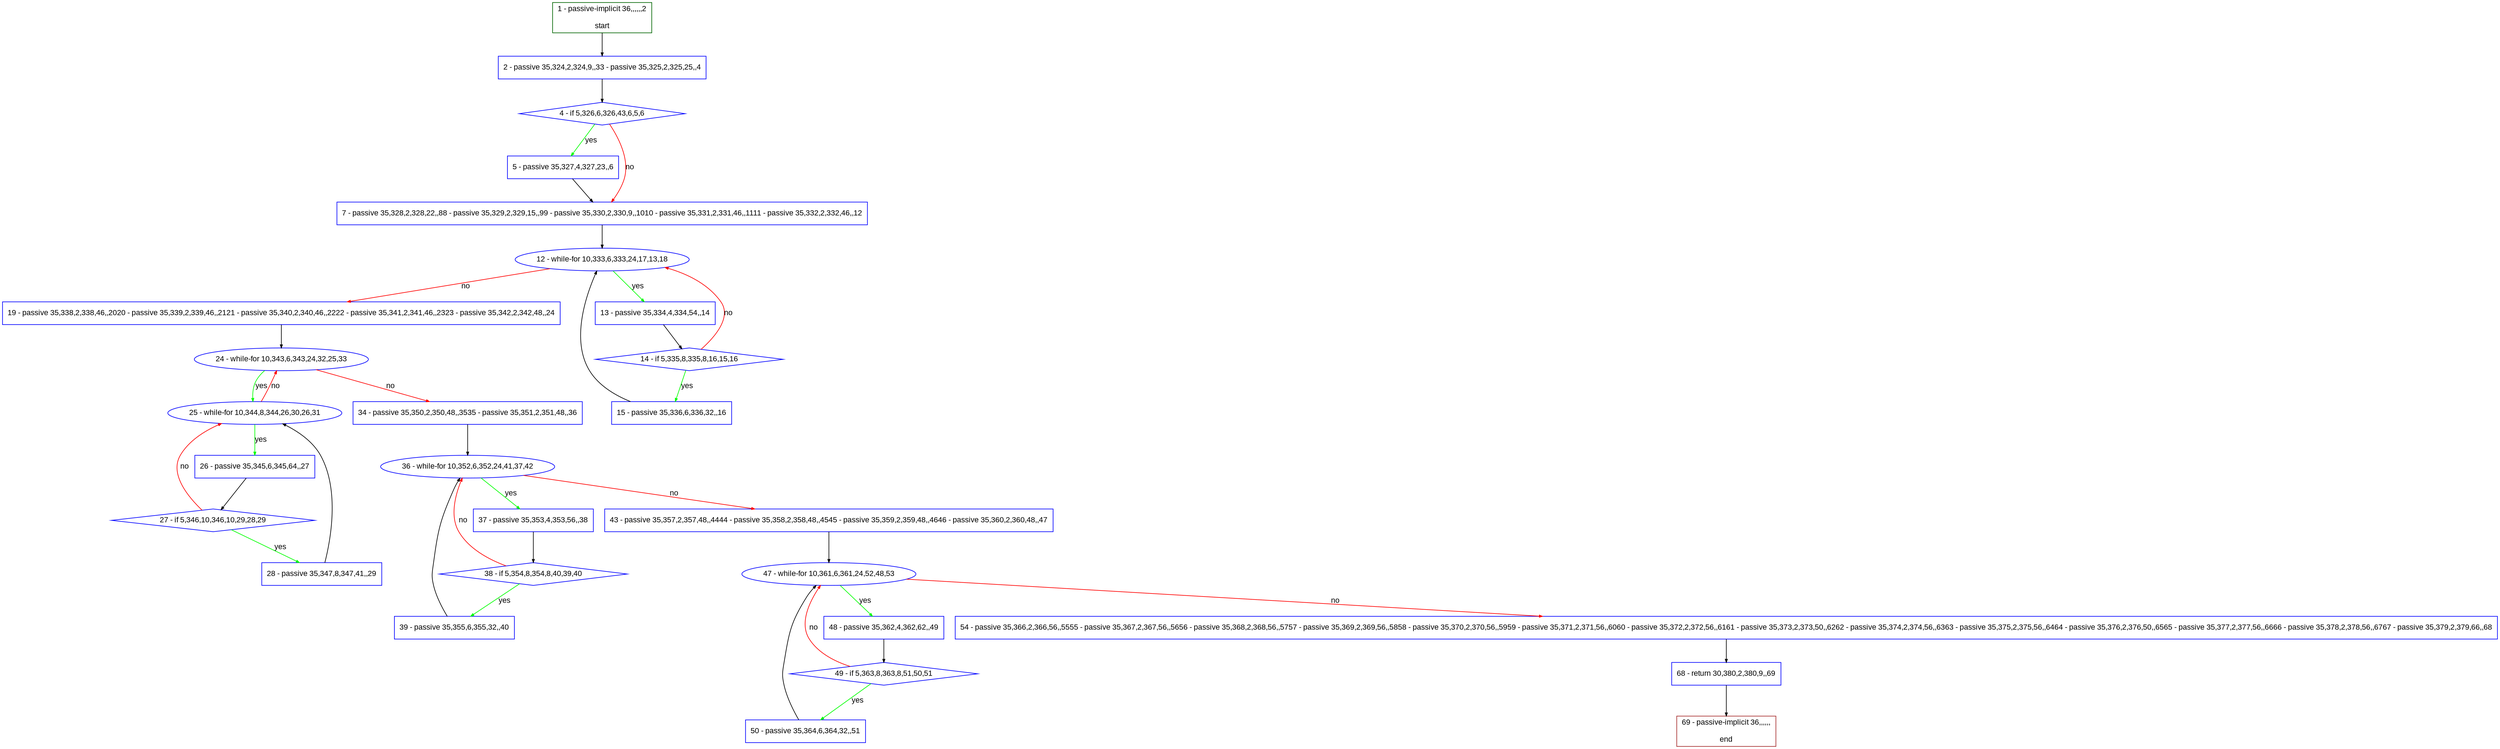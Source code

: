 digraph "" {
  graph [pack="true", label="", fontsize="12", packmode="clust", fontname="Arial", fillcolor="#FFFFCC", bgcolor="white", style="rounded,filled", compound="true"];
  node [node_initialized="no", label="", color="grey", fontsize="12", fillcolor="white", fontname="Arial", style="filled", shape="rectangle", compound="true", fixedsize="false"];
  edge [fontcolor="black", arrowhead="normal", arrowtail="none", arrowsize="0.5", ltail="", label="", color="black", fontsize="12", lhead="", fontname="Arial", dir="forward", compound="true"];
  __N1 [label="2 - passive 35,324,2,324,9,,33 - passive 35,325,2,325,25,,4", color="#0000ff", fillcolor="#ffffff", style="filled", shape="box"];
  __N2 [label="1 - passive-implicit 36,,,,,,2\n\nstart", color="#006400", fillcolor="#ffffff", style="filled", shape="box"];
  __N3 [label="4 - if 5,326,6,326,43,6,5,6", color="#0000ff", fillcolor="#ffffff", style="filled", shape="diamond"];
  __N4 [label="5 - passive 35,327,4,327,23,,6", color="#0000ff", fillcolor="#ffffff", style="filled", shape="box"];
  __N5 [label="7 - passive 35,328,2,328,22,,88 - passive 35,329,2,329,15,,99 - passive 35,330,2,330,9,,1010 - passive 35,331,2,331,46,,1111 - passive 35,332,2,332,46,,12", color="#0000ff", fillcolor="#ffffff", style="filled", shape="box"];
  __N6 [label="12 - while-for 10,333,6,333,24,17,13,18", color="#0000ff", fillcolor="#ffffff", style="filled", shape="oval"];
  __N7 [label="13 - passive 35,334,4,334,54,,14", color="#0000ff", fillcolor="#ffffff", style="filled", shape="box"];
  __N8 [label="19 - passive 35,338,2,338,46,,2020 - passive 35,339,2,339,46,,2121 - passive 35,340,2,340,46,,2222 - passive 35,341,2,341,46,,2323 - passive 35,342,2,342,48,,24", color="#0000ff", fillcolor="#ffffff", style="filled", shape="box"];
  __N9 [label="14 - if 5,335,8,335,8,16,15,16", color="#0000ff", fillcolor="#ffffff", style="filled", shape="diamond"];
  __N10 [label="15 - passive 35,336,6,336,32,,16", color="#0000ff", fillcolor="#ffffff", style="filled", shape="box"];
  __N11 [label="24 - while-for 10,343,6,343,24,32,25,33", color="#0000ff", fillcolor="#ffffff", style="filled", shape="oval"];
  __N12 [label="25 - while-for 10,344,8,344,26,30,26,31", color="#0000ff", fillcolor="#ffffff", style="filled", shape="oval"];
  __N13 [label="34 - passive 35,350,2,350,48,,3535 - passive 35,351,2,351,48,,36", color="#0000ff", fillcolor="#ffffff", style="filled", shape="box"];
  __N14 [label="26 - passive 35,345,6,345,64,,27", color="#0000ff", fillcolor="#ffffff", style="filled", shape="box"];
  __N15 [label="27 - if 5,346,10,346,10,29,28,29", color="#0000ff", fillcolor="#ffffff", style="filled", shape="diamond"];
  __N16 [label="28 - passive 35,347,8,347,41,,29", color="#0000ff", fillcolor="#ffffff", style="filled", shape="box"];
  __N17 [label="36 - while-for 10,352,6,352,24,41,37,42", color="#0000ff", fillcolor="#ffffff", style="filled", shape="oval"];
  __N18 [label="37 - passive 35,353,4,353,56,,38", color="#0000ff", fillcolor="#ffffff", style="filled", shape="box"];
  __N19 [label="43 - passive 35,357,2,357,48,,4444 - passive 35,358,2,358,48,,4545 - passive 35,359,2,359,48,,4646 - passive 35,360,2,360,48,,47", color="#0000ff", fillcolor="#ffffff", style="filled", shape="box"];
  __N20 [label="38 - if 5,354,8,354,8,40,39,40", color="#0000ff", fillcolor="#ffffff", style="filled", shape="diamond"];
  __N21 [label="39 - passive 35,355,6,355,32,,40", color="#0000ff", fillcolor="#ffffff", style="filled", shape="box"];
  __N22 [label="47 - while-for 10,361,6,361,24,52,48,53", color="#0000ff", fillcolor="#ffffff", style="filled", shape="oval"];
  __N23 [label="48 - passive 35,362,4,362,62,,49", color="#0000ff", fillcolor="#ffffff", style="filled", shape="box"];
  __N24 [label="54 - passive 35,366,2,366,56,,5555 - passive 35,367,2,367,56,,5656 - passive 35,368,2,368,56,,5757 - passive 35,369,2,369,56,,5858 - passive 35,370,2,370,56,,5959 - passive 35,371,2,371,56,,6060 - passive 35,372,2,372,56,,6161 - passive 35,373,2,373,50,,6262 - passive 35,374,2,374,56,,6363 - passive 35,375,2,375,56,,6464 - passive 35,376,2,376,50,,6565 - passive 35,377,2,377,56,,6666 - passive 35,378,2,378,56,,6767 - passive 35,379,2,379,66,,68", color="#0000ff", fillcolor="#ffffff", style="filled", shape="box"];
  __N25 [label="49 - if 5,363,8,363,8,51,50,51", color="#0000ff", fillcolor="#ffffff", style="filled", shape="diamond"];
  __N26 [label="50 - passive 35,364,6,364,32,,51", color="#0000ff", fillcolor="#ffffff", style="filled", shape="box"];
  __N27 [label="68 - return 30,380,2,380,9,,69", color="#0000ff", fillcolor="#ffffff", style="filled", shape="box"];
  __N28 [label="69 - passive-implicit 36,,,,,,\n\nend", color="#a52a2a", fillcolor="#ffffff", style="filled", shape="box"];
  __N2 -> __N1 [arrowhead="normal", arrowtail="none", color="#000000", label="", dir="forward"];
  __N1 -> __N3 [arrowhead="normal", arrowtail="none", color="#000000", label="", dir="forward"];
  __N3 -> __N4 [arrowhead="normal", arrowtail="none", color="#00ff00", label="yes", dir="forward"];
  __N3 -> __N5 [arrowhead="normal", arrowtail="none", color="#ff0000", label="no", dir="forward"];
  __N4 -> __N5 [arrowhead="normal", arrowtail="none", color="#000000", label="", dir="forward"];
  __N5 -> __N6 [arrowhead="normal", arrowtail="none", color="#000000", label="", dir="forward"];
  __N6 -> __N7 [arrowhead="normal", arrowtail="none", color="#00ff00", label="yes", dir="forward"];
  __N6 -> __N8 [arrowhead="normal", arrowtail="none", color="#ff0000", label="no", dir="forward"];
  __N7 -> __N9 [arrowhead="normal", arrowtail="none", color="#000000", label="", dir="forward"];
  __N9 -> __N6 [arrowhead="normal", arrowtail="none", color="#ff0000", label="no", dir="forward"];
  __N9 -> __N10 [arrowhead="normal", arrowtail="none", color="#00ff00", label="yes", dir="forward"];
  __N10 -> __N6 [arrowhead="normal", arrowtail="none", color="#000000", label="", dir="forward"];
  __N8 -> __N11 [arrowhead="normal", arrowtail="none", color="#000000", label="", dir="forward"];
  __N11 -> __N12 [arrowhead="normal", arrowtail="none", color="#00ff00", label="yes", dir="forward"];
  __N12 -> __N11 [arrowhead="normal", arrowtail="none", color="#ff0000", label="no", dir="forward"];
  __N11 -> __N13 [arrowhead="normal", arrowtail="none", color="#ff0000", label="no", dir="forward"];
  __N12 -> __N14 [arrowhead="normal", arrowtail="none", color="#00ff00", label="yes", dir="forward"];
  __N14 -> __N15 [arrowhead="normal", arrowtail="none", color="#000000", label="", dir="forward"];
  __N15 -> __N12 [arrowhead="normal", arrowtail="none", color="#ff0000", label="no", dir="forward"];
  __N15 -> __N16 [arrowhead="normal", arrowtail="none", color="#00ff00", label="yes", dir="forward"];
  __N16 -> __N12 [arrowhead="normal", arrowtail="none", color="#000000", label="", dir="forward"];
  __N13 -> __N17 [arrowhead="normal", arrowtail="none", color="#000000", label="", dir="forward"];
  __N17 -> __N18 [arrowhead="normal", arrowtail="none", color="#00ff00", label="yes", dir="forward"];
  __N17 -> __N19 [arrowhead="normal", arrowtail="none", color="#ff0000", label="no", dir="forward"];
  __N18 -> __N20 [arrowhead="normal", arrowtail="none", color="#000000", label="", dir="forward"];
  __N20 -> __N17 [arrowhead="normal", arrowtail="none", color="#ff0000", label="no", dir="forward"];
  __N20 -> __N21 [arrowhead="normal", arrowtail="none", color="#00ff00", label="yes", dir="forward"];
  __N21 -> __N17 [arrowhead="normal", arrowtail="none", color="#000000", label="", dir="forward"];
  __N19 -> __N22 [arrowhead="normal", arrowtail="none", color="#000000", label="", dir="forward"];
  __N22 -> __N23 [arrowhead="normal", arrowtail="none", color="#00ff00", label="yes", dir="forward"];
  __N22 -> __N24 [arrowhead="normal", arrowtail="none", color="#ff0000", label="no", dir="forward"];
  __N23 -> __N25 [arrowhead="normal", arrowtail="none", color="#000000", label="", dir="forward"];
  __N25 -> __N22 [arrowhead="normal", arrowtail="none", color="#ff0000", label="no", dir="forward"];
  __N25 -> __N26 [arrowhead="normal", arrowtail="none", color="#00ff00", label="yes", dir="forward"];
  __N26 -> __N22 [arrowhead="normal", arrowtail="none", color="#000000", label="", dir="forward"];
  __N24 -> __N27 [arrowhead="normal", arrowtail="none", color="#000000", label="", dir="forward"];
  __N27 -> __N28 [arrowhead="normal", arrowtail="none", color="#000000", label="", dir="forward"];
}
